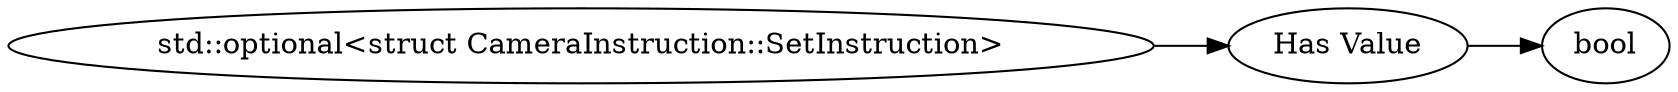 digraph "std::optional<struct CameraInstruction::SetInstruction>" {
rankdir = LR
4
4 -> 5
5 -> 6

4 [label="std::optional<struct CameraInstruction::SetInstruction>",comment="name: \"std::optional<struct CameraInstruction::SetInstruction>\", typeName: \"\", id: 4, branchId: 0, recurseId: -1, attributes: 0, notes: \"\""];
5 [label="Has Value",comment="name: \"Has Value\", typeName: \"\", id: 5, branchId: 0, recurseId: -1, attributes: 0, notes: \"If true, follow with appropriate data type, otherwise nothing\""];
6 [label="bool",comment="name: \"bool\", typeName: \"\", id: 6, branchId: 0, recurseId: -1, attributes: 512, notes: \"\""];
{ rank = max;6}

}
